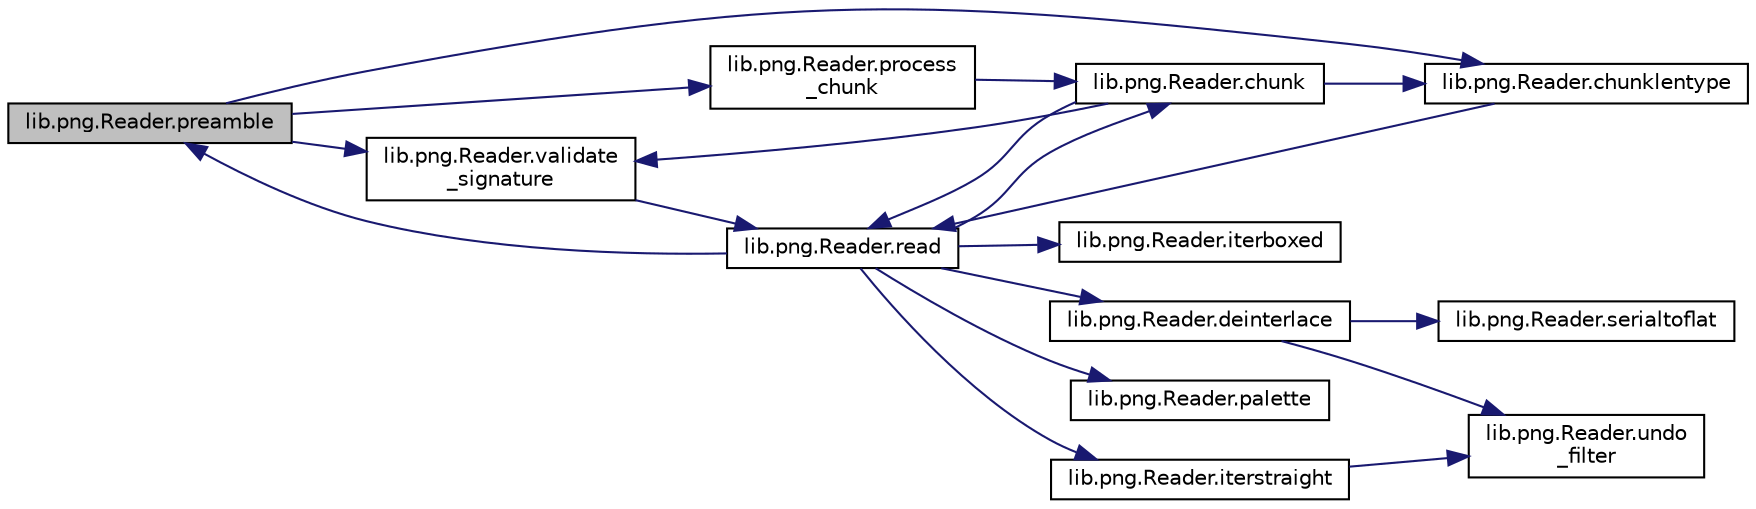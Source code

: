 digraph "lib.png.Reader.preamble"
{
  edge [fontname="Helvetica",fontsize="10",labelfontname="Helvetica",labelfontsize="10"];
  node [fontname="Helvetica",fontsize="10",shape=record];
  rankdir="LR";
  Node138 [label="lib.png.Reader.preamble",height=0.2,width=0.4,color="black", fillcolor="grey75", style="filled", fontcolor="black"];
  Node138 -> Node139 [color="midnightblue",fontsize="10",style="solid",fontname="Helvetica"];
  Node139 [label="lib.png.Reader.validate\l_signature",height=0.2,width=0.4,color="black", fillcolor="white", style="filled",URL="$classlib_1_1png_1_1_reader.html#a7b26c3bd2f93d45ee288aee22b4ecfff"];
  Node139 -> Node140 [color="midnightblue",fontsize="10",style="solid",fontname="Helvetica"];
  Node140 [label="lib.png.Reader.read",height=0.2,width=0.4,color="black", fillcolor="white", style="filled",URL="$classlib_1_1png_1_1_reader.html#abee96e12fc05a9024ebf916b1b90ac44"];
  Node140 -> Node141 [color="midnightblue",fontsize="10",style="solid",fontname="Helvetica"];
  Node141 [label="lib.png.Reader.chunk",height=0.2,width=0.4,color="black", fillcolor="white", style="filled",URL="$classlib_1_1png_1_1_reader.html#ab9802ec7e407d1ea9e5f69b9a0af1ed0"];
  Node141 -> Node139 [color="midnightblue",fontsize="10",style="solid",fontname="Helvetica"];
  Node141 -> Node142 [color="midnightblue",fontsize="10",style="solid",fontname="Helvetica"];
  Node142 [label="lib.png.Reader.chunklentype",height=0.2,width=0.4,color="black", fillcolor="white", style="filled",URL="$classlib_1_1png_1_1_reader.html#a6cf6dd680cba262114a176e79bfc8637"];
  Node142 -> Node140 [color="midnightblue",fontsize="10",style="solid",fontname="Helvetica"];
  Node141 -> Node140 [color="midnightblue",fontsize="10",style="solid",fontname="Helvetica"];
  Node140 -> Node138 [color="midnightblue",fontsize="10",style="solid",fontname="Helvetica"];
  Node140 -> Node143 [color="midnightblue",fontsize="10",style="solid",fontname="Helvetica"];
  Node143 [label="lib.png.Reader.deinterlace",height=0.2,width=0.4,color="black", fillcolor="white", style="filled",URL="$classlib_1_1png_1_1_reader.html#a19ec9a186e3fdf3a57601b3450ee0f5e"];
  Node143 -> Node144 [color="midnightblue",fontsize="10",style="solid",fontname="Helvetica"];
  Node144 [label="lib.png.Reader.undo\l_filter",height=0.2,width=0.4,color="black", fillcolor="white", style="filled",URL="$classlib_1_1png_1_1_reader.html#af232a3eecd4d1644beba2d144feb76c7"];
  Node143 -> Node145 [color="midnightblue",fontsize="10",style="solid",fontname="Helvetica"];
  Node145 [label="lib.png.Reader.serialtoflat",height=0.2,width=0.4,color="black", fillcolor="white", style="filled",URL="$classlib_1_1png_1_1_reader.html#a95f04a6a71588837a20247ce4a34423f"];
  Node140 -> Node146 [color="midnightblue",fontsize="10",style="solid",fontname="Helvetica"];
  Node146 [label="lib.png.Reader.iterboxed",height=0.2,width=0.4,color="black", fillcolor="white", style="filled",URL="$classlib_1_1png_1_1_reader.html#a5e9f2064e8d50af178d6e8d5aea74b47"];
  Node140 -> Node147 [color="midnightblue",fontsize="10",style="solid",fontname="Helvetica"];
  Node147 [label="lib.png.Reader.iterstraight",height=0.2,width=0.4,color="black", fillcolor="white", style="filled",URL="$classlib_1_1png_1_1_reader.html#a46a25b00de431ed820a6624870aaff90"];
  Node147 -> Node144 [color="midnightblue",fontsize="10",style="solid",fontname="Helvetica"];
  Node140 -> Node148 [color="midnightblue",fontsize="10",style="solid",fontname="Helvetica"];
  Node148 [label="lib.png.Reader.palette",height=0.2,width=0.4,color="black", fillcolor="white", style="filled",URL="$classlib_1_1png_1_1_reader.html#a68fbc2d1cdf23f0844ab0b40fe4f0803"];
  Node138 -> Node142 [color="midnightblue",fontsize="10",style="solid",fontname="Helvetica"];
  Node138 -> Node149 [color="midnightblue",fontsize="10",style="solid",fontname="Helvetica"];
  Node149 [label="lib.png.Reader.process\l_chunk",height=0.2,width=0.4,color="black", fillcolor="white", style="filled",URL="$classlib_1_1png_1_1_reader.html#a26bf1df6ac7fca542b8dc0d035009ce8"];
  Node149 -> Node141 [color="midnightblue",fontsize="10",style="solid",fontname="Helvetica"];
}
